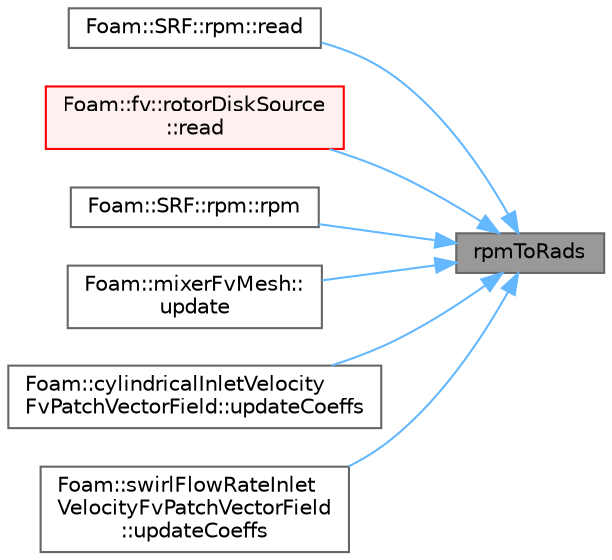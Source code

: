 digraph "rpmToRads"
{
 // LATEX_PDF_SIZE
  bgcolor="transparent";
  edge [fontname=Helvetica,fontsize=10,labelfontname=Helvetica,labelfontsize=10];
  node [fontname=Helvetica,fontsize=10,shape=box,height=0.2,width=0.4];
  rankdir="RL";
  Node1 [id="Node000001",label="rpmToRads",height=0.2,width=0.4,color="gray40", fillcolor="grey60", style="filled", fontcolor="black",tooltip=" "];
  Node1 -> Node2 [id="edge1_Node000001_Node000002",dir="back",color="steelblue1",style="solid",tooltip=" "];
  Node2 [id="Node000002",label="Foam::SRF::rpm::read",height=0.2,width=0.4,color="grey40", fillcolor="white", style="filled",URL="$classFoam_1_1SRF_1_1rpm.html#af816873151ddb0126e98bb2f914d8ed5",tooltip=" "];
  Node1 -> Node3 [id="edge2_Node000001_Node000003",dir="back",color="steelblue1",style="solid",tooltip=" "];
  Node3 [id="Node000003",label="Foam::fv::rotorDiskSource\l::read",height=0.2,width=0.4,color="red", fillcolor="#FFF0F0", style="filled",URL="$classFoam_1_1fv_1_1rotorDiskSource.html#a6ce0c64db98eb6144d363dbfc86104eb",tooltip=" "];
  Node1 -> Node5 [id="edge3_Node000001_Node000005",dir="back",color="steelblue1",style="solid",tooltip=" "];
  Node5 [id="Node000005",label="Foam::SRF::rpm::rpm",height=0.2,width=0.4,color="grey40", fillcolor="white", style="filled",URL="$classFoam_1_1SRF_1_1rpm.html#a09a010b9deea70306bb2028a2ca70085",tooltip=" "];
  Node1 -> Node6 [id="edge4_Node000001_Node000006",dir="back",color="steelblue1",style="solid",tooltip=" "];
  Node6 [id="Node000006",label="Foam::mixerFvMesh::\lupdate",height=0.2,width=0.4,color="grey40", fillcolor="white", style="filled",URL="$classFoam_1_1mixerFvMesh.html#aa2aac016e2bf7b5bd2b271786c2791aa",tooltip=" "];
  Node1 -> Node7 [id="edge5_Node000001_Node000007",dir="back",color="steelblue1",style="solid",tooltip=" "];
  Node7 [id="Node000007",label="Foam::cylindricalInletVelocity\lFvPatchVectorField::updateCoeffs",height=0.2,width=0.4,color="grey40", fillcolor="white", style="filled",URL="$classFoam_1_1cylindricalInletVelocityFvPatchVectorField.html#a7e24eafac629d3733181cd942d4c902f",tooltip=" "];
  Node1 -> Node8 [id="edge6_Node000001_Node000008",dir="back",color="steelblue1",style="solid",tooltip=" "];
  Node8 [id="Node000008",label="Foam::swirlFlowRateInlet\lVelocityFvPatchVectorField\l::updateCoeffs",height=0.2,width=0.4,color="grey40", fillcolor="white", style="filled",URL="$classFoam_1_1swirlFlowRateInletVelocityFvPatchVectorField.html#a7e24eafac629d3733181cd942d4c902f",tooltip=" "];
}
